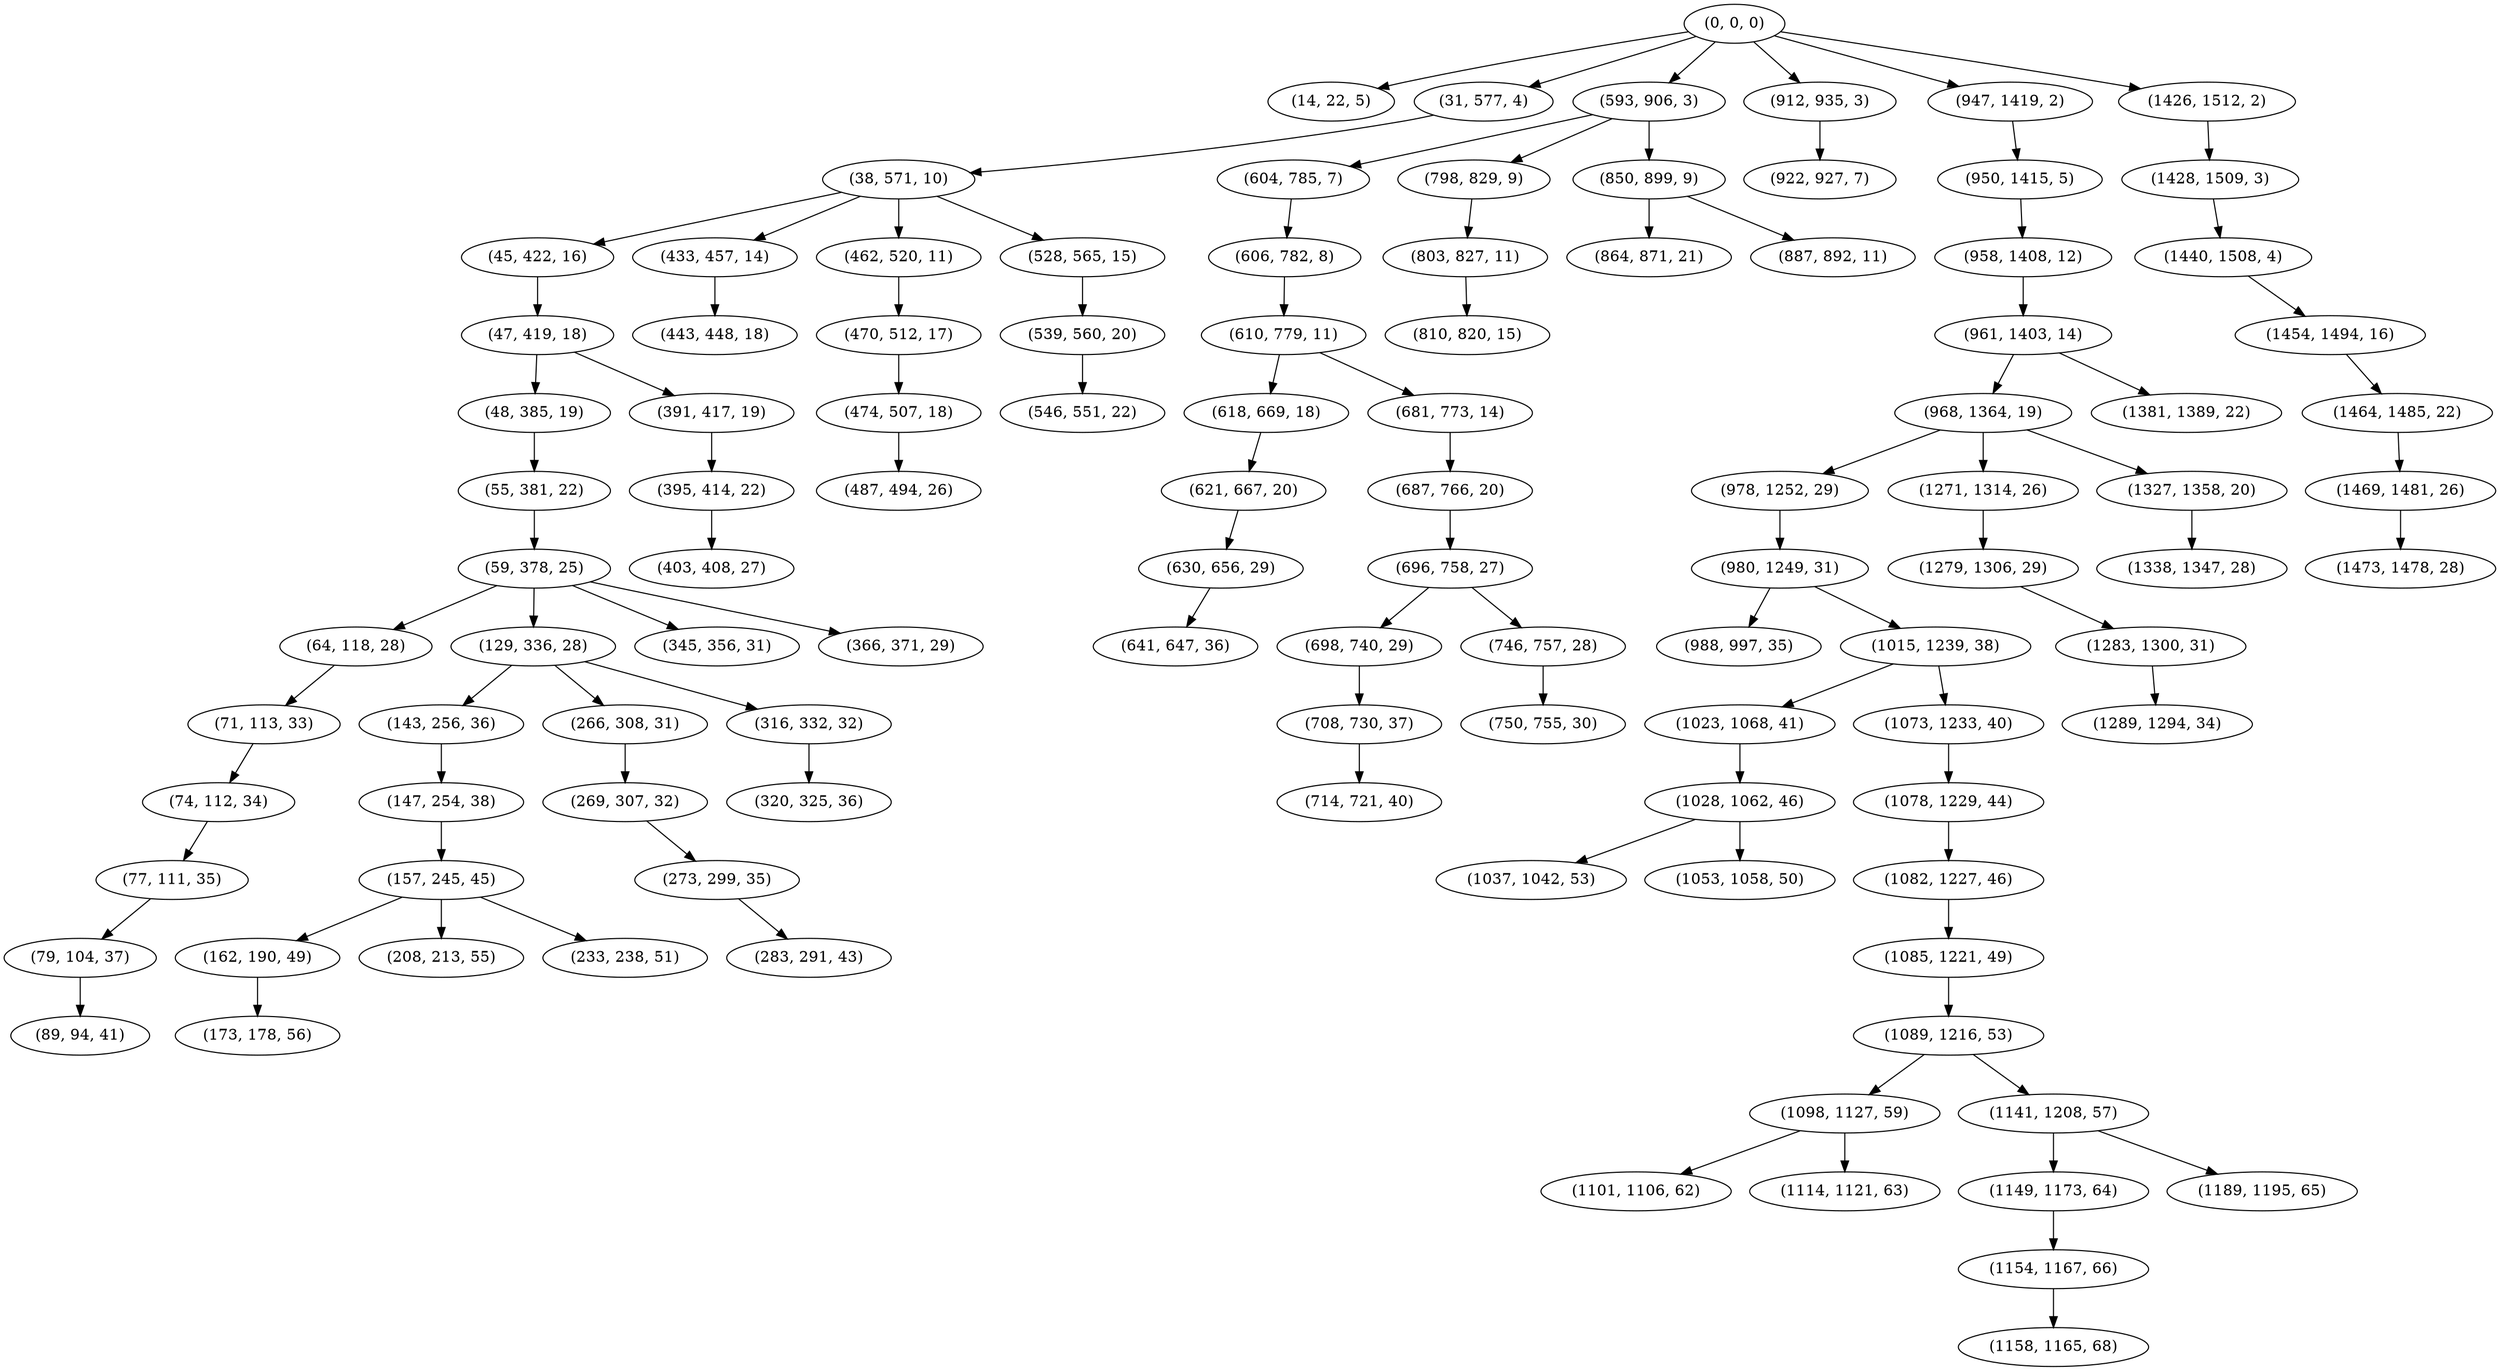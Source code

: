 digraph tree {
    "(0, 0, 0)";
    "(14, 22, 5)";
    "(31, 577, 4)";
    "(38, 571, 10)";
    "(45, 422, 16)";
    "(47, 419, 18)";
    "(48, 385, 19)";
    "(55, 381, 22)";
    "(59, 378, 25)";
    "(64, 118, 28)";
    "(71, 113, 33)";
    "(74, 112, 34)";
    "(77, 111, 35)";
    "(79, 104, 37)";
    "(89, 94, 41)";
    "(129, 336, 28)";
    "(143, 256, 36)";
    "(147, 254, 38)";
    "(157, 245, 45)";
    "(162, 190, 49)";
    "(173, 178, 56)";
    "(208, 213, 55)";
    "(233, 238, 51)";
    "(266, 308, 31)";
    "(269, 307, 32)";
    "(273, 299, 35)";
    "(283, 291, 43)";
    "(316, 332, 32)";
    "(320, 325, 36)";
    "(345, 356, 31)";
    "(366, 371, 29)";
    "(391, 417, 19)";
    "(395, 414, 22)";
    "(403, 408, 27)";
    "(433, 457, 14)";
    "(443, 448, 18)";
    "(462, 520, 11)";
    "(470, 512, 17)";
    "(474, 507, 18)";
    "(487, 494, 26)";
    "(528, 565, 15)";
    "(539, 560, 20)";
    "(546, 551, 22)";
    "(593, 906, 3)";
    "(604, 785, 7)";
    "(606, 782, 8)";
    "(610, 779, 11)";
    "(618, 669, 18)";
    "(621, 667, 20)";
    "(630, 656, 29)";
    "(641, 647, 36)";
    "(681, 773, 14)";
    "(687, 766, 20)";
    "(696, 758, 27)";
    "(698, 740, 29)";
    "(708, 730, 37)";
    "(714, 721, 40)";
    "(746, 757, 28)";
    "(750, 755, 30)";
    "(798, 829, 9)";
    "(803, 827, 11)";
    "(810, 820, 15)";
    "(850, 899, 9)";
    "(864, 871, 21)";
    "(887, 892, 11)";
    "(912, 935, 3)";
    "(922, 927, 7)";
    "(947, 1419, 2)";
    "(950, 1415, 5)";
    "(958, 1408, 12)";
    "(961, 1403, 14)";
    "(968, 1364, 19)";
    "(978, 1252, 29)";
    "(980, 1249, 31)";
    "(988, 997, 35)";
    "(1015, 1239, 38)";
    "(1023, 1068, 41)";
    "(1028, 1062, 46)";
    "(1037, 1042, 53)";
    "(1053, 1058, 50)";
    "(1073, 1233, 40)";
    "(1078, 1229, 44)";
    "(1082, 1227, 46)";
    "(1085, 1221, 49)";
    "(1089, 1216, 53)";
    "(1098, 1127, 59)";
    "(1101, 1106, 62)";
    "(1114, 1121, 63)";
    "(1141, 1208, 57)";
    "(1149, 1173, 64)";
    "(1154, 1167, 66)";
    "(1158, 1165, 68)";
    "(1189, 1195, 65)";
    "(1271, 1314, 26)";
    "(1279, 1306, 29)";
    "(1283, 1300, 31)";
    "(1289, 1294, 34)";
    "(1327, 1358, 20)";
    "(1338, 1347, 28)";
    "(1381, 1389, 22)";
    "(1426, 1512, 2)";
    "(1428, 1509, 3)";
    "(1440, 1508, 4)";
    "(1454, 1494, 16)";
    "(1464, 1485, 22)";
    "(1469, 1481, 26)";
    "(1473, 1478, 28)";
    "(0, 0, 0)" -> "(14, 22, 5)";
    "(0, 0, 0)" -> "(31, 577, 4)";
    "(0, 0, 0)" -> "(593, 906, 3)";
    "(0, 0, 0)" -> "(912, 935, 3)";
    "(0, 0, 0)" -> "(947, 1419, 2)";
    "(0, 0, 0)" -> "(1426, 1512, 2)";
    "(31, 577, 4)" -> "(38, 571, 10)";
    "(38, 571, 10)" -> "(45, 422, 16)";
    "(38, 571, 10)" -> "(433, 457, 14)";
    "(38, 571, 10)" -> "(462, 520, 11)";
    "(38, 571, 10)" -> "(528, 565, 15)";
    "(45, 422, 16)" -> "(47, 419, 18)";
    "(47, 419, 18)" -> "(48, 385, 19)";
    "(47, 419, 18)" -> "(391, 417, 19)";
    "(48, 385, 19)" -> "(55, 381, 22)";
    "(55, 381, 22)" -> "(59, 378, 25)";
    "(59, 378, 25)" -> "(64, 118, 28)";
    "(59, 378, 25)" -> "(129, 336, 28)";
    "(59, 378, 25)" -> "(345, 356, 31)";
    "(59, 378, 25)" -> "(366, 371, 29)";
    "(64, 118, 28)" -> "(71, 113, 33)";
    "(71, 113, 33)" -> "(74, 112, 34)";
    "(74, 112, 34)" -> "(77, 111, 35)";
    "(77, 111, 35)" -> "(79, 104, 37)";
    "(79, 104, 37)" -> "(89, 94, 41)";
    "(129, 336, 28)" -> "(143, 256, 36)";
    "(129, 336, 28)" -> "(266, 308, 31)";
    "(129, 336, 28)" -> "(316, 332, 32)";
    "(143, 256, 36)" -> "(147, 254, 38)";
    "(147, 254, 38)" -> "(157, 245, 45)";
    "(157, 245, 45)" -> "(162, 190, 49)";
    "(157, 245, 45)" -> "(208, 213, 55)";
    "(157, 245, 45)" -> "(233, 238, 51)";
    "(162, 190, 49)" -> "(173, 178, 56)";
    "(266, 308, 31)" -> "(269, 307, 32)";
    "(269, 307, 32)" -> "(273, 299, 35)";
    "(273, 299, 35)" -> "(283, 291, 43)";
    "(316, 332, 32)" -> "(320, 325, 36)";
    "(391, 417, 19)" -> "(395, 414, 22)";
    "(395, 414, 22)" -> "(403, 408, 27)";
    "(433, 457, 14)" -> "(443, 448, 18)";
    "(462, 520, 11)" -> "(470, 512, 17)";
    "(470, 512, 17)" -> "(474, 507, 18)";
    "(474, 507, 18)" -> "(487, 494, 26)";
    "(528, 565, 15)" -> "(539, 560, 20)";
    "(539, 560, 20)" -> "(546, 551, 22)";
    "(593, 906, 3)" -> "(604, 785, 7)";
    "(593, 906, 3)" -> "(798, 829, 9)";
    "(593, 906, 3)" -> "(850, 899, 9)";
    "(604, 785, 7)" -> "(606, 782, 8)";
    "(606, 782, 8)" -> "(610, 779, 11)";
    "(610, 779, 11)" -> "(618, 669, 18)";
    "(610, 779, 11)" -> "(681, 773, 14)";
    "(618, 669, 18)" -> "(621, 667, 20)";
    "(621, 667, 20)" -> "(630, 656, 29)";
    "(630, 656, 29)" -> "(641, 647, 36)";
    "(681, 773, 14)" -> "(687, 766, 20)";
    "(687, 766, 20)" -> "(696, 758, 27)";
    "(696, 758, 27)" -> "(698, 740, 29)";
    "(696, 758, 27)" -> "(746, 757, 28)";
    "(698, 740, 29)" -> "(708, 730, 37)";
    "(708, 730, 37)" -> "(714, 721, 40)";
    "(746, 757, 28)" -> "(750, 755, 30)";
    "(798, 829, 9)" -> "(803, 827, 11)";
    "(803, 827, 11)" -> "(810, 820, 15)";
    "(850, 899, 9)" -> "(864, 871, 21)";
    "(850, 899, 9)" -> "(887, 892, 11)";
    "(912, 935, 3)" -> "(922, 927, 7)";
    "(947, 1419, 2)" -> "(950, 1415, 5)";
    "(950, 1415, 5)" -> "(958, 1408, 12)";
    "(958, 1408, 12)" -> "(961, 1403, 14)";
    "(961, 1403, 14)" -> "(968, 1364, 19)";
    "(961, 1403, 14)" -> "(1381, 1389, 22)";
    "(968, 1364, 19)" -> "(978, 1252, 29)";
    "(968, 1364, 19)" -> "(1271, 1314, 26)";
    "(968, 1364, 19)" -> "(1327, 1358, 20)";
    "(978, 1252, 29)" -> "(980, 1249, 31)";
    "(980, 1249, 31)" -> "(988, 997, 35)";
    "(980, 1249, 31)" -> "(1015, 1239, 38)";
    "(1015, 1239, 38)" -> "(1023, 1068, 41)";
    "(1015, 1239, 38)" -> "(1073, 1233, 40)";
    "(1023, 1068, 41)" -> "(1028, 1062, 46)";
    "(1028, 1062, 46)" -> "(1037, 1042, 53)";
    "(1028, 1062, 46)" -> "(1053, 1058, 50)";
    "(1073, 1233, 40)" -> "(1078, 1229, 44)";
    "(1078, 1229, 44)" -> "(1082, 1227, 46)";
    "(1082, 1227, 46)" -> "(1085, 1221, 49)";
    "(1085, 1221, 49)" -> "(1089, 1216, 53)";
    "(1089, 1216, 53)" -> "(1098, 1127, 59)";
    "(1089, 1216, 53)" -> "(1141, 1208, 57)";
    "(1098, 1127, 59)" -> "(1101, 1106, 62)";
    "(1098, 1127, 59)" -> "(1114, 1121, 63)";
    "(1141, 1208, 57)" -> "(1149, 1173, 64)";
    "(1141, 1208, 57)" -> "(1189, 1195, 65)";
    "(1149, 1173, 64)" -> "(1154, 1167, 66)";
    "(1154, 1167, 66)" -> "(1158, 1165, 68)";
    "(1271, 1314, 26)" -> "(1279, 1306, 29)";
    "(1279, 1306, 29)" -> "(1283, 1300, 31)";
    "(1283, 1300, 31)" -> "(1289, 1294, 34)";
    "(1327, 1358, 20)" -> "(1338, 1347, 28)";
    "(1426, 1512, 2)" -> "(1428, 1509, 3)";
    "(1428, 1509, 3)" -> "(1440, 1508, 4)";
    "(1440, 1508, 4)" -> "(1454, 1494, 16)";
    "(1454, 1494, 16)" -> "(1464, 1485, 22)";
    "(1464, 1485, 22)" -> "(1469, 1481, 26)";
    "(1469, 1481, 26)" -> "(1473, 1478, 28)";
}

